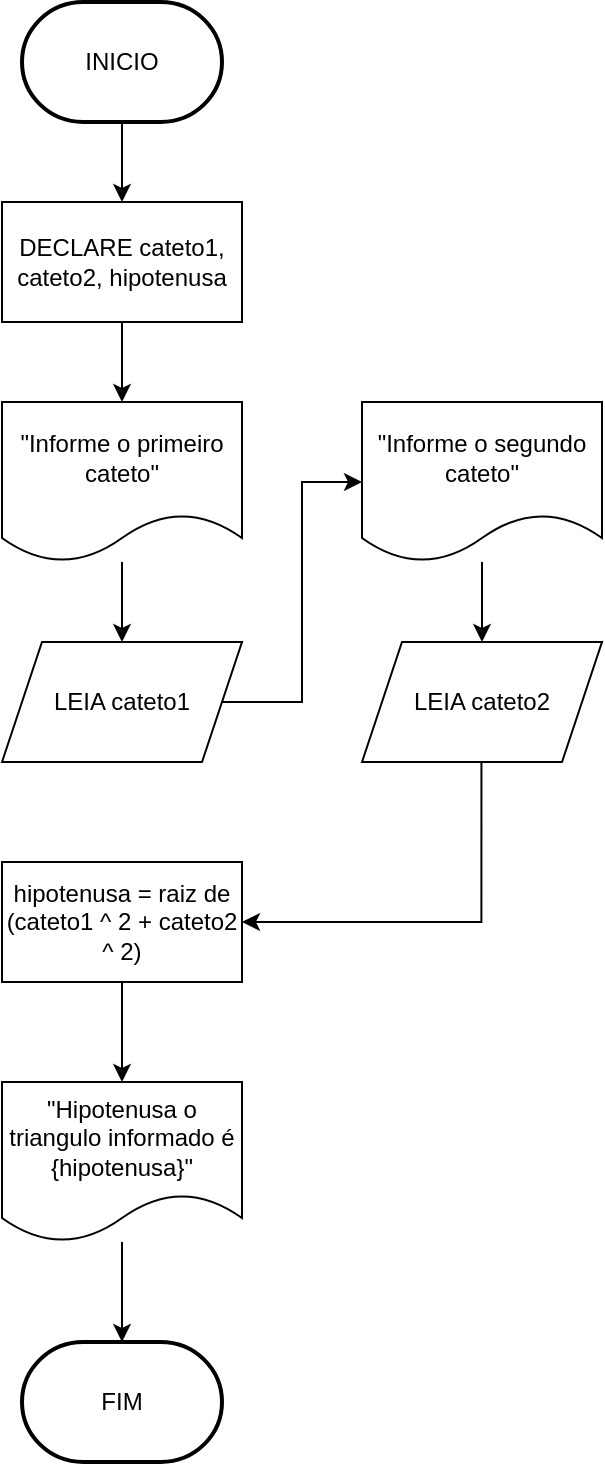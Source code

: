 <mxfile version="21.7.2" type="device">
  <diagram name="Page-1" id="7D0dYgCwTJYruV0MSurk">
    <mxGraphModel dx="2726" dy="1720" grid="1" gridSize="10" guides="1" tooltips="1" connect="1" arrows="1" fold="1" page="1" pageScale="1" pageWidth="850" pageHeight="1100" math="0" shadow="0">
      <root>
        <mxCell id="0" />
        <mxCell id="1" parent="0" />
        <mxCell id="62fq3bZLgkxCi603Fj_P-1" value="FIM" style="strokeWidth=2;html=1;shape=mxgraph.flowchart.terminator;whiteSpace=wrap;" vertex="1" parent="1">
          <mxGeometry x="285" y="855" width="100" height="60" as="geometry" />
        </mxCell>
        <mxCell id="62fq3bZLgkxCi603Fj_P-5" value="" style="edgeStyle=orthogonalEdgeStyle;rounded=0;orthogonalLoop=1;jettySize=auto;html=1;" edge="1" parent="1" source="62fq3bZLgkxCi603Fj_P-2" target="62fq3bZLgkxCi603Fj_P-3">
          <mxGeometry relative="1" as="geometry" />
        </mxCell>
        <mxCell id="62fq3bZLgkxCi603Fj_P-2" value="INICIO" style="strokeWidth=2;html=1;shape=mxgraph.flowchart.terminator;whiteSpace=wrap;" vertex="1" parent="1">
          <mxGeometry x="285" y="185" width="100" height="60" as="geometry" />
        </mxCell>
        <mxCell id="62fq3bZLgkxCi603Fj_P-6" value="" style="edgeStyle=orthogonalEdgeStyle;rounded=0;orthogonalLoop=1;jettySize=auto;html=1;" edge="1" parent="1" source="62fq3bZLgkxCi603Fj_P-3" target="62fq3bZLgkxCi603Fj_P-4">
          <mxGeometry relative="1" as="geometry" />
        </mxCell>
        <mxCell id="62fq3bZLgkxCi603Fj_P-3" value="DECLARE cateto1, cateto2, hipotenusa" style="rounded=0;whiteSpace=wrap;html=1;" vertex="1" parent="1">
          <mxGeometry x="275" y="285" width="120" height="60" as="geometry" />
        </mxCell>
        <mxCell id="62fq3bZLgkxCi603Fj_P-16" value="" style="edgeStyle=orthogonalEdgeStyle;rounded=0;orthogonalLoop=1;jettySize=auto;html=1;" edge="1" parent="1" source="62fq3bZLgkxCi603Fj_P-4" target="62fq3bZLgkxCi603Fj_P-7">
          <mxGeometry relative="1" as="geometry" />
        </mxCell>
        <mxCell id="62fq3bZLgkxCi603Fj_P-4" value="&quot;Informe o primeiro cateto&quot;" style="shape=document;whiteSpace=wrap;html=1;boundedLbl=1;" vertex="1" parent="1">
          <mxGeometry x="275" y="385" width="120" height="80" as="geometry" />
        </mxCell>
        <mxCell id="62fq3bZLgkxCi603Fj_P-12" style="edgeStyle=orthogonalEdgeStyle;rounded=0;orthogonalLoop=1;jettySize=auto;html=1;entryX=0;entryY=0.5;entryDx=0;entryDy=0;" edge="1" parent="1" source="62fq3bZLgkxCi603Fj_P-7" target="62fq3bZLgkxCi603Fj_P-10">
          <mxGeometry relative="1" as="geometry" />
        </mxCell>
        <mxCell id="62fq3bZLgkxCi603Fj_P-7" value="LEIA cateto1" style="shape=parallelogram;perimeter=parallelogramPerimeter;whiteSpace=wrap;html=1;fixedSize=1;" vertex="1" parent="1">
          <mxGeometry x="275" y="505" width="120" height="60" as="geometry" />
        </mxCell>
        <mxCell id="62fq3bZLgkxCi603Fj_P-17" value="" style="edgeStyle=orthogonalEdgeStyle;rounded=0;orthogonalLoop=1;jettySize=auto;html=1;" edge="1" parent="1" source="62fq3bZLgkxCi603Fj_P-8" target="62fq3bZLgkxCi603Fj_P-9">
          <mxGeometry relative="1" as="geometry" />
        </mxCell>
        <mxCell id="62fq3bZLgkxCi603Fj_P-8" value="hipotenusa = raiz de (cateto1 ^ 2 + cateto2 ^ 2)" style="rounded=0;whiteSpace=wrap;html=1;" vertex="1" parent="1">
          <mxGeometry x="275" y="615" width="120" height="60" as="geometry" />
        </mxCell>
        <mxCell id="62fq3bZLgkxCi603Fj_P-18" value="" style="edgeStyle=orthogonalEdgeStyle;rounded=0;orthogonalLoop=1;jettySize=auto;html=1;" edge="1" parent="1" source="62fq3bZLgkxCi603Fj_P-9" target="62fq3bZLgkxCi603Fj_P-1">
          <mxGeometry relative="1" as="geometry" />
        </mxCell>
        <mxCell id="62fq3bZLgkxCi603Fj_P-9" value="&quot;Hipotenusa o triangulo informado é {hipotenusa}&quot;" style="shape=document;whiteSpace=wrap;html=1;boundedLbl=1;" vertex="1" parent="1">
          <mxGeometry x="275" y="725" width="120" height="80" as="geometry" />
        </mxCell>
        <mxCell id="62fq3bZLgkxCi603Fj_P-15" value="" style="edgeStyle=orthogonalEdgeStyle;rounded=0;orthogonalLoop=1;jettySize=auto;html=1;" edge="1" parent="1" source="62fq3bZLgkxCi603Fj_P-10" target="62fq3bZLgkxCi603Fj_P-11">
          <mxGeometry relative="1" as="geometry" />
        </mxCell>
        <mxCell id="62fq3bZLgkxCi603Fj_P-10" value="&quot;Informe o segundo cateto&quot;" style="shape=document;whiteSpace=wrap;html=1;boundedLbl=1;" vertex="1" parent="1">
          <mxGeometry x="455" y="385" width="120" height="80" as="geometry" />
        </mxCell>
        <mxCell id="62fq3bZLgkxCi603Fj_P-11" value="LEIA cateto2" style="shape=parallelogram;perimeter=parallelogramPerimeter;whiteSpace=wrap;html=1;fixedSize=1;" vertex="1" parent="1">
          <mxGeometry x="455" y="505" width="120" height="60" as="geometry" />
        </mxCell>
        <mxCell id="62fq3bZLgkxCi603Fj_P-14" style="edgeStyle=orthogonalEdgeStyle;rounded=0;orthogonalLoop=1;jettySize=auto;html=1;entryX=1;entryY=0.5;entryDx=0;entryDy=0;" edge="1" parent="1" target="62fq3bZLgkxCi603Fj_P-8">
          <mxGeometry relative="1" as="geometry">
            <mxPoint x="514.72" y="655" as="targetPoint" />
            <mxPoint x="514.72" y="565" as="sourcePoint" />
            <Array as="points">
              <mxPoint x="515" y="645" />
            </Array>
          </mxGeometry>
        </mxCell>
        <mxCell id="62fq3bZLgkxCi603Fj_P-19" value="&amp;nbsp;" style="text;whiteSpace=wrap;html=1;" vertex="1" parent="1">
          <mxGeometry x="505" y="745" width="40" height="40" as="geometry" />
        </mxCell>
      </root>
    </mxGraphModel>
  </diagram>
</mxfile>

